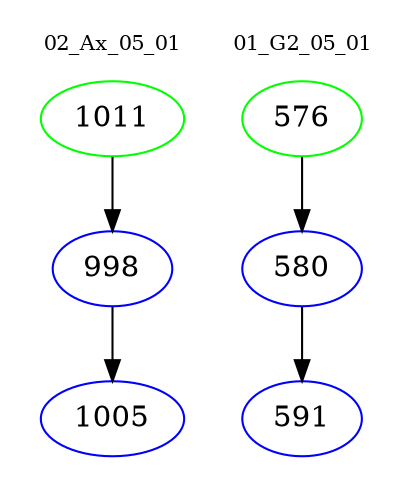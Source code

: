 digraph{
subgraph cluster_0 {
color = white
label = "02_Ax_05_01";
fontsize=10;
T0_1011 [label="1011", color="green"]
T0_1011 -> T0_998 [color="black"]
T0_998 [label="998", color="blue"]
T0_998 -> T0_1005 [color="black"]
T0_1005 [label="1005", color="blue"]
}
subgraph cluster_1 {
color = white
label = "01_G2_05_01";
fontsize=10;
T1_576 [label="576", color="green"]
T1_576 -> T1_580 [color="black"]
T1_580 [label="580", color="blue"]
T1_580 -> T1_591 [color="black"]
T1_591 [label="591", color="blue"]
}
}
